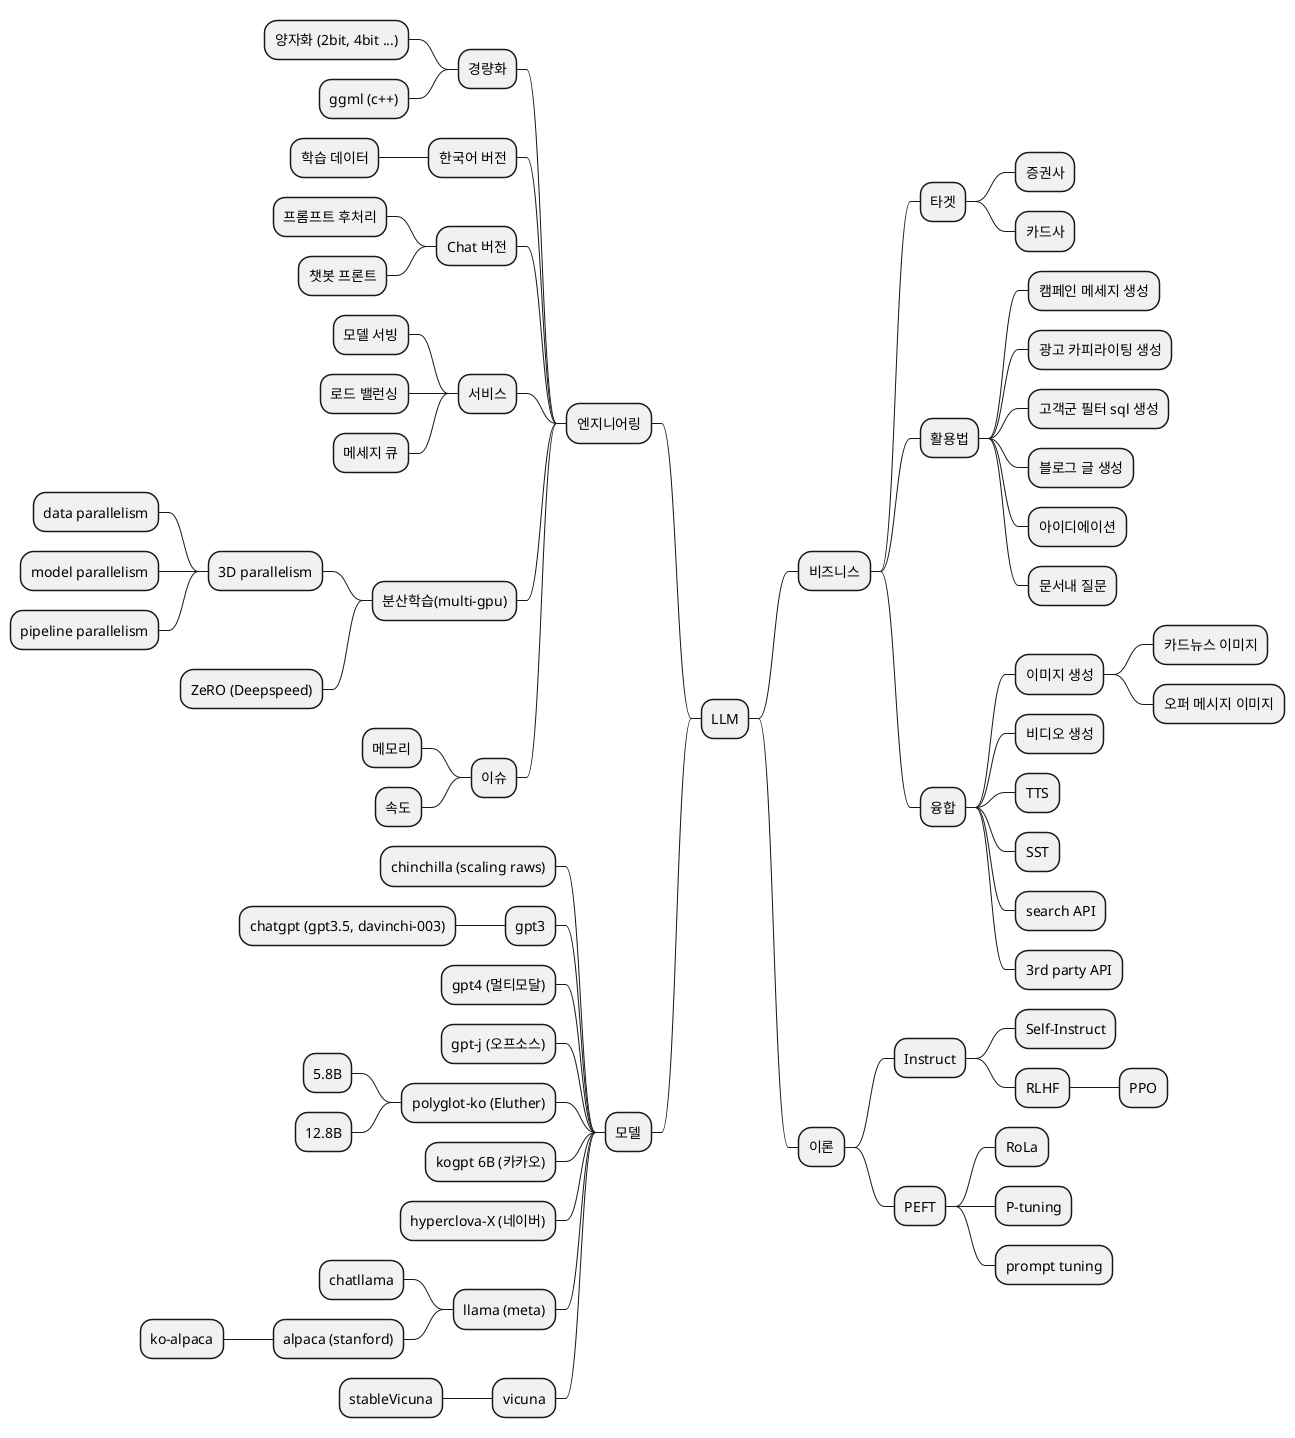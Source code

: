 @startmindmap
+ LLM
-- 엔지니어링
--- 경량화
---- 양자화 (2bit, 4bit ...)
---- ggml (c++)
--- 한국어 버전
---- 학습 데이터
--- Chat 버전
---- 프롬프트 후처리
---- 챗봇 프론트
--- 서비스
---- 모델 서빙
---- 로드 밸런싱
---- 메세지 큐
--- 분산학습(multi-gpu)
---- 3D parallelism
----- data parallelism
----- model parallelism
----- pipeline parallelism
---- ZeRO (Deepspeed)
--- 이슈
---- 메모리
---- 속도

-- 모델
--- chinchilla (scaling raws)
--- gpt3
---- chatgpt (gpt3.5, davinchi-003)
--- gpt4 (멀티모달)
--- gpt-j (오프소스)
--- polyglot-ko (Eluther)
---- 5.8B
---- 12.8B
--- kogpt 6B (카카오)
--- hyperclova-X (네이버)
--- llama (meta)
---- chatllama
---- alpaca (stanford)
----- ko-alpaca
--- vicuna
---- stableVicuna

++ 비즈니스
+++ 타겟
++++ 증권사
++++ 카드사
+++ 활용법
++++ 캠페인 메세지 생성
++++ 광고 카피라이팅 생성
++++ 고객군 필터 sql 생성
++++ 블로그 글 생성
++++ 아이디에이션
++++ 문서내 질문
+++ 융합
++++ 이미지 생성
+++++ 카드뉴스 이미지
+++++ 오퍼 메시지 이미지
++++ 비디오 생성
++++ TTS
++++ SST
++++ search API
++++ 3rd party API


++ 이론
+++ Instruct
++++ Self-Instruct
++++ RLHF
+++++ PPO
+++ PEFT
++++ RoLa
++++ P-tuning
++++ prompt tuning

@endmindmap